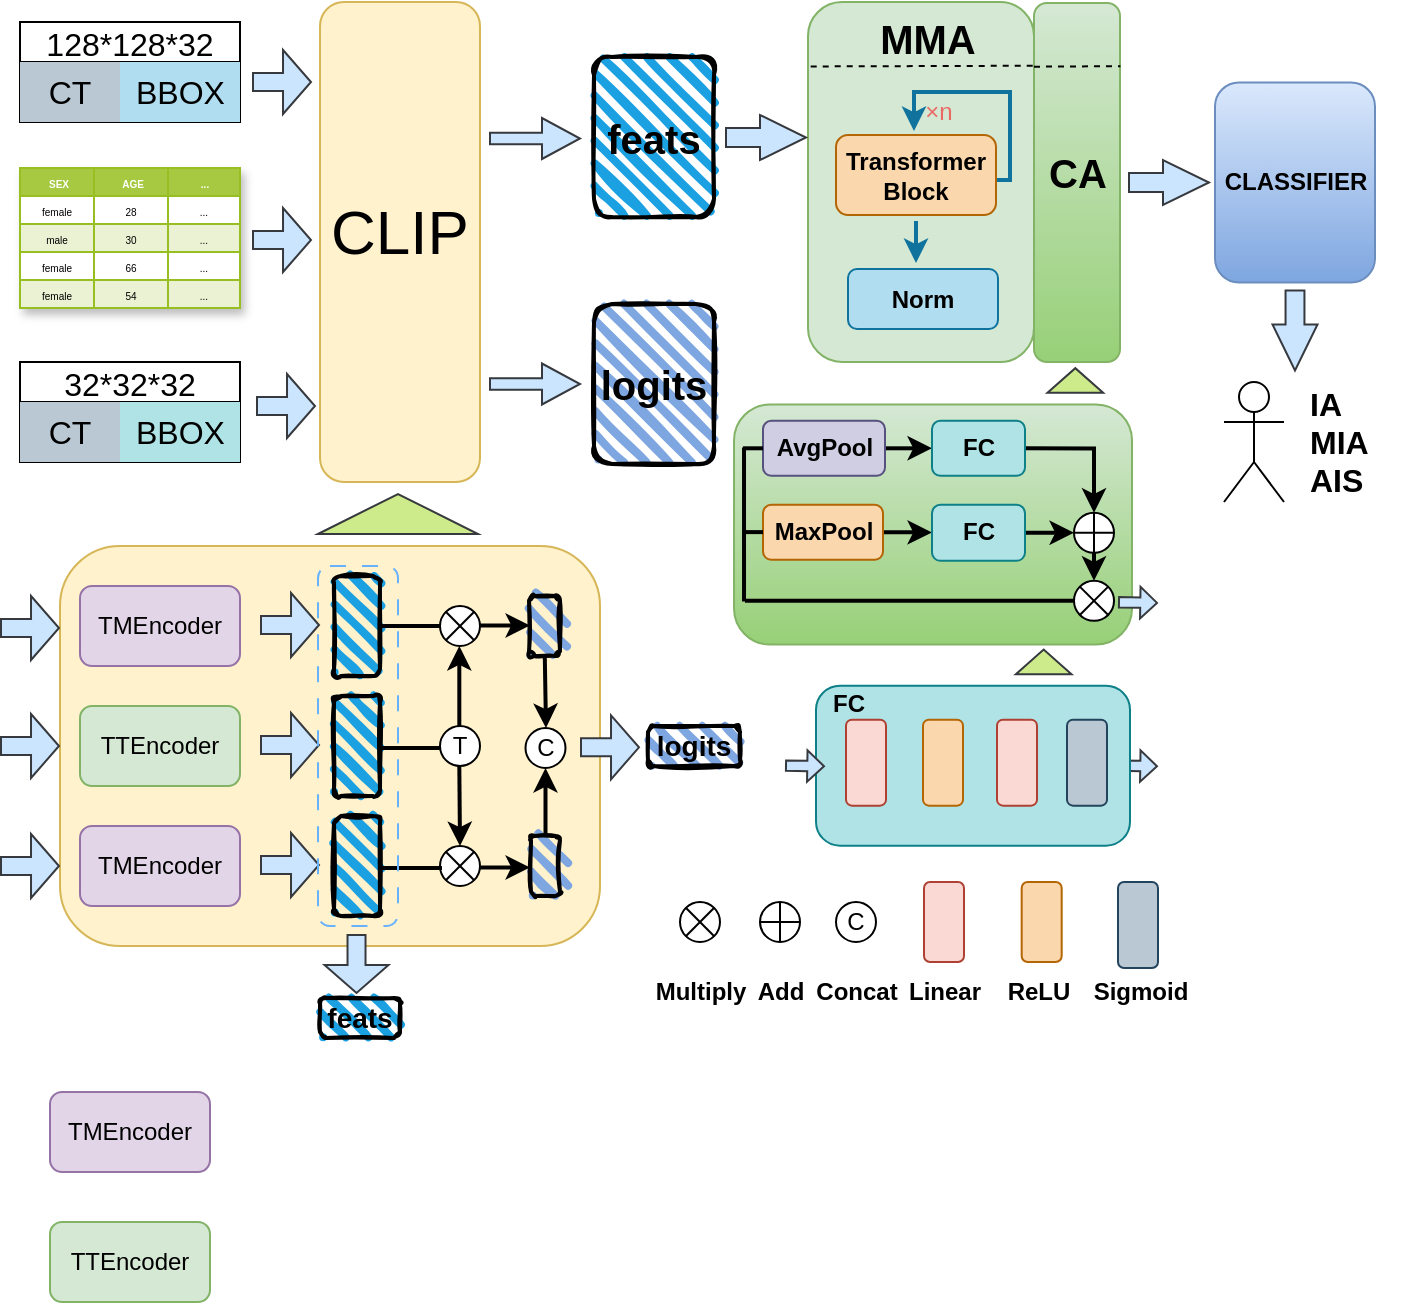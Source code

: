 <mxfile version="24.7.10">
  <diagram name="第 1 页" id="8vXSN7fhM1UmKQHkLlOZ">
    <mxGraphModel dx="1060" dy="620" grid="1" gridSize="10" guides="1" tooltips="1" connect="1" arrows="1" fold="1" page="1" pageScale="1" pageWidth="827" pageHeight="1169" background="#ffffff" math="0" shadow="0">
      <root>
        <mxCell id="0" />
        <mxCell id="1" parent="0" />
        <mxCell id="Z1PE1oh3Be7AtQPSp_Xx-63" value="" style="triangle;whiteSpace=wrap;html=1;rotation=-90;fillColor=#cdeb8b;strokeColor=#36393d;" parent="1" vertex="1">
          <mxGeometry x="199" y="236" width="20" height="80" as="geometry" />
        </mxCell>
        <mxCell id="zlSz_uugL3Uza5nhExxS-39" value="" style="group" vertex="1" connectable="0" parent="1">
          <mxGeometry x="10" y="292" width="390" height="260.5" as="geometry" />
        </mxCell>
        <mxCell id="zlSz_uugL3Uza5nhExxS-35" value="" style="group" vertex="1" connectable="0" parent="zlSz_uugL3Uza5nhExxS-39">
          <mxGeometry width="320" height="224" as="geometry" />
        </mxCell>
        <mxCell id="Z1PE1oh3Be7AtQPSp_Xx-65" value="" style="rounded=1;whiteSpace=wrap;html=1;fillColor=#fff2cc;strokeColor=#d6b656;movable=1;resizable=1;rotatable=1;deletable=1;editable=1;locked=0;connectable=1;" parent="zlSz_uugL3Uza5nhExxS-35" vertex="1">
          <mxGeometry x="30" width="270" height="200" as="geometry" />
        </mxCell>
        <mxCell id="Z1PE1oh3Be7AtQPSp_Xx-67" value="" style="endArrow=classic;html=1;rounded=0;labelBackgroundColor=default;shape=flexArrow;endWidth=22;endSize=4.33;width=9;fillColor=#cce5ff;strokeColor=#36393d;" parent="zlSz_uugL3Uza5nhExxS-35" edge="1">
          <mxGeometry width="50" height="50" relative="1" as="geometry">
            <mxPoint y="41" as="sourcePoint" />
            <mxPoint x="30" y="41" as="targetPoint" />
          </mxGeometry>
        </mxCell>
        <mxCell id="Z1PE1oh3Be7AtQPSp_Xx-68" value="" style="endArrow=classic;html=1;rounded=0;labelBackgroundColor=default;shape=flexArrow;endWidth=22;endSize=4.33;width=9;fillColor=#cce5ff;strokeColor=#36393d;" parent="zlSz_uugL3Uza5nhExxS-35" edge="1">
          <mxGeometry width="50" height="50" relative="1" as="geometry">
            <mxPoint y="100" as="sourcePoint" />
            <mxPoint x="30" y="100" as="targetPoint" />
          </mxGeometry>
        </mxCell>
        <mxCell id="Z1PE1oh3Be7AtQPSp_Xx-69" value="" style="endArrow=classic;html=1;rounded=0;labelBackgroundColor=default;shape=flexArrow;endWidth=22;endSize=4.33;width=9;fillColor=#cce5ff;strokeColor=#36393d;" parent="zlSz_uugL3Uza5nhExxS-35" edge="1">
          <mxGeometry width="50" height="50" relative="1" as="geometry">
            <mxPoint y="160" as="sourcePoint" />
            <mxPoint x="30" y="160" as="targetPoint" />
          </mxGeometry>
        </mxCell>
        <mxCell id="zlSz_uugL3Uza5nhExxS-1" value="TMEncoder" style="rounded=1;whiteSpace=wrap;html=1;fillColor=#e1d5e7;strokeColor=#9673a6;" vertex="1" parent="zlSz_uugL3Uza5nhExxS-35">
          <mxGeometry x="40" y="20" width="80" height="40" as="geometry" />
        </mxCell>
        <mxCell id="zlSz_uugL3Uza5nhExxS-2" value="TMEncoder" style="rounded=1;whiteSpace=wrap;html=1;fillColor=#e1d5e7;strokeColor=#9673a6;" vertex="1" parent="zlSz_uugL3Uza5nhExxS-35">
          <mxGeometry x="40" y="140" width="80" height="40" as="geometry" />
        </mxCell>
        <mxCell id="zlSz_uugL3Uza5nhExxS-3" value="TTEncoder" style="rounded=1;whiteSpace=wrap;html=1;fillColor=#d5e8d4;strokeColor=#82b366;" vertex="1" parent="zlSz_uugL3Uza5nhExxS-35">
          <mxGeometry x="40" y="80" width="80" height="40" as="geometry" />
        </mxCell>
        <mxCell id="zlSz_uugL3Uza5nhExxS-6" value="" style="endArrow=classic;html=1;rounded=0;labelBackgroundColor=default;shape=flexArrow;endWidth=22;endSize=4.33;width=9;fillColor=#cce5ff;strokeColor=#36393d;" edge="1" parent="zlSz_uugL3Uza5nhExxS-35">
          <mxGeometry width="50" height="50" relative="1" as="geometry">
            <mxPoint x="130" y="39.5" as="sourcePoint" />
            <mxPoint x="160" y="39.5" as="targetPoint" />
          </mxGeometry>
        </mxCell>
        <mxCell id="zlSz_uugL3Uza5nhExxS-7" value="" style="endArrow=classic;html=1;rounded=0;labelBackgroundColor=default;shape=flexArrow;endWidth=22;endSize=4.33;width=9;fillColor=#cce5ff;strokeColor=#36393d;" edge="1" parent="zlSz_uugL3Uza5nhExxS-35">
          <mxGeometry width="50" height="50" relative="1" as="geometry">
            <mxPoint x="130" y="99.5" as="sourcePoint" />
            <mxPoint x="160" y="99.5" as="targetPoint" />
          </mxGeometry>
        </mxCell>
        <mxCell id="zlSz_uugL3Uza5nhExxS-9" value="" style="endArrow=classic;html=1;rounded=0;labelBackgroundColor=default;shape=flexArrow;endWidth=22;endSize=4.33;width=9;fillColor=#cce5ff;strokeColor=#36393d;" edge="1" parent="zlSz_uugL3Uza5nhExxS-35">
          <mxGeometry width="50" height="50" relative="1" as="geometry">
            <mxPoint x="130" y="159.5" as="sourcePoint" />
            <mxPoint x="160" y="159.5" as="targetPoint" />
          </mxGeometry>
        </mxCell>
        <mxCell id="zlSz_uugL3Uza5nhExxS-10" value="" style="rounded=1;whiteSpace=wrap;html=1;strokeWidth=2;fillWeight=4;hachureGap=8;hachureAngle=45;fillColor=#1ba1e2;sketch=1;" vertex="1" parent="zlSz_uugL3Uza5nhExxS-35">
          <mxGeometry x="167" y="15" width="23" height="50" as="geometry" />
        </mxCell>
        <mxCell id="zlSz_uugL3Uza5nhExxS-11" value="" style="rounded=1;whiteSpace=wrap;html=1;strokeWidth=2;fillWeight=4;hachureGap=8;hachureAngle=45;fillColor=#1ba1e2;sketch=1;" vertex="1" parent="zlSz_uugL3Uza5nhExxS-35">
          <mxGeometry x="167" y="135" width="23" height="50" as="geometry" />
        </mxCell>
        <mxCell id="zlSz_uugL3Uza5nhExxS-12" value="" style="rounded=1;whiteSpace=wrap;html=1;strokeWidth=2;fillWeight=4;hachureGap=8;hachureAngle=45;fillColor=#1ba1e2;sketch=1;" vertex="1" parent="zlSz_uugL3Uza5nhExxS-35">
          <mxGeometry x="167" y="75" width="23" height="50" as="geometry" />
        </mxCell>
        <mxCell id="zlSz_uugL3Uza5nhExxS-14" value="" style="shape=sumEllipse;perimeter=ellipsePerimeter;whiteSpace=wrap;html=1;backgroundOutline=1;" vertex="1" parent="zlSz_uugL3Uza5nhExxS-35">
          <mxGeometry x="220" y="30" width="20" height="20" as="geometry" />
        </mxCell>
        <mxCell id="zlSz_uugL3Uza5nhExxS-15" value="" style="shape=sumEllipse;perimeter=ellipsePerimeter;whiteSpace=wrap;html=1;backgroundOutline=1;" vertex="1" parent="zlSz_uugL3Uza5nhExxS-35">
          <mxGeometry x="220" y="150" width="20" height="20" as="geometry" />
        </mxCell>
        <mxCell id="zlSz_uugL3Uza5nhExxS-17" value="T" style="ellipse;whiteSpace=wrap;html=1;aspect=fixed;movable=0;resizable=0;rotatable=0;deletable=0;editable=0;locked=1;connectable=0;" vertex="1" parent="zlSz_uugL3Uza5nhExxS-35">
          <mxGeometry x="220" y="90" width="20" height="20" as="geometry" />
        </mxCell>
        <mxCell id="zlSz_uugL3Uza5nhExxS-18" value="" style="line;strokeWidth=2;html=1;" vertex="1" parent="zlSz_uugL3Uza5nhExxS-35">
          <mxGeometry x="190" y="35" width="30" height="10" as="geometry" />
        </mxCell>
        <mxCell id="zlSz_uugL3Uza5nhExxS-19" value="" style="line;strokeWidth=2;html=1;" vertex="1" parent="zlSz_uugL3Uza5nhExxS-35">
          <mxGeometry x="191" y="96" width="29" height="10" as="geometry" />
        </mxCell>
        <mxCell id="zlSz_uugL3Uza5nhExxS-20" value="" style="line;strokeWidth=2;html=1;" vertex="1" parent="zlSz_uugL3Uza5nhExxS-35">
          <mxGeometry x="191" y="156" width="30" height="10" as="geometry" />
        </mxCell>
        <mxCell id="zlSz_uugL3Uza5nhExxS-21" value="" style="endArrow=classic;html=1;rounded=0;strokeWidth=2;" edge="1" parent="zlSz_uugL3Uza5nhExxS-35">
          <mxGeometry width="50" height="50" relative="1" as="geometry">
            <mxPoint x="229.66" y="90" as="sourcePoint" />
            <mxPoint x="229.66" y="50" as="targetPoint" />
          </mxGeometry>
        </mxCell>
        <mxCell id="zlSz_uugL3Uza5nhExxS-22" value="" style="endArrow=classic;html=1;rounded=0;strokeWidth=2;" edge="1" parent="zlSz_uugL3Uza5nhExxS-35">
          <mxGeometry width="50" height="50" relative="1" as="geometry">
            <mxPoint x="229.66" y="110" as="sourcePoint" />
            <mxPoint x="230" y="150" as="targetPoint" />
          </mxGeometry>
        </mxCell>
        <mxCell id="zlSz_uugL3Uza5nhExxS-23" value="" style="endArrow=classic;html=1;rounded=0;strokeWidth=2;" edge="1" parent="zlSz_uugL3Uza5nhExxS-35">
          <mxGeometry width="50" height="50" relative="1" as="geometry">
            <mxPoint x="240" y="160.71" as="sourcePoint" />
            <mxPoint x="265" y="160.71" as="targetPoint" />
          </mxGeometry>
        </mxCell>
        <mxCell id="zlSz_uugL3Uza5nhExxS-24" value="" style="endArrow=classic;html=1;rounded=0;strokeWidth=2;" edge="1" parent="zlSz_uugL3Uza5nhExxS-35">
          <mxGeometry width="50" height="50" relative="1" as="geometry">
            <mxPoint x="240" y="39.71" as="sourcePoint" />
            <mxPoint x="265" y="39.71" as="targetPoint" />
          </mxGeometry>
        </mxCell>
        <mxCell id="zlSz_uugL3Uza5nhExxS-26" value="" style="rounded=1;whiteSpace=wrap;html=1;strokeWidth=2;fillWeight=4;hachureGap=8;hachureAngle=45;fillColor=#7EA6E0;sketch=1;" vertex="1" parent="zlSz_uugL3Uza5nhExxS-35">
          <mxGeometry x="264.5" y="25" width="15.5" height="30" as="geometry" />
        </mxCell>
        <mxCell id="zlSz_uugL3Uza5nhExxS-27" value="" style="rounded=1;whiteSpace=wrap;html=1;strokeWidth=2;fillWeight=4;hachureGap=8;hachureAngle=45;fillColor=#7EA6E0;sketch=1;" vertex="1" parent="zlSz_uugL3Uza5nhExxS-35">
          <mxGeometry x="265.5" y="145" width="14.5" height="30" as="geometry" />
        </mxCell>
        <mxCell id="zlSz_uugL3Uza5nhExxS-28" value="C" style="ellipse;whiteSpace=wrap;html=1;aspect=fixed;" vertex="1" parent="zlSz_uugL3Uza5nhExxS-35">
          <mxGeometry x="262.75" y="91" width="20" height="20" as="geometry" />
        </mxCell>
        <mxCell id="zlSz_uugL3Uza5nhExxS-29" value="" style="endArrow=classic;html=1;rounded=0;strokeWidth=2;" edge="1" parent="zlSz_uugL3Uza5nhExxS-35">
          <mxGeometry width="50" height="50" relative="1" as="geometry">
            <mxPoint x="272.41" y="56" as="sourcePoint" />
            <mxPoint x="273" y="91" as="targetPoint" />
          </mxGeometry>
        </mxCell>
        <mxCell id="zlSz_uugL3Uza5nhExxS-30" value="" style="endArrow=classic;html=1;rounded=0;strokeWidth=2;entryX=0.5;entryY=1;entryDx=0;entryDy=0;exitX=0.5;exitY=0;exitDx=0;exitDy=0;" edge="1" parent="zlSz_uugL3Uza5nhExxS-35" source="zlSz_uugL3Uza5nhExxS-27" target="zlSz_uugL3Uza5nhExxS-28">
          <mxGeometry width="50" height="50" relative="1" as="geometry">
            <mxPoint x="265.5" y="125" as="sourcePoint" />
            <mxPoint x="295.5" y="140" as="targetPoint" />
          </mxGeometry>
        </mxCell>
        <mxCell id="zlSz_uugL3Uza5nhExxS-32" value="" style="endArrow=classic;html=1;rounded=0;labelBackgroundColor=default;shape=flexArrow;endWidth=22;endSize=4.33;width=9;fillColor=#cce5ff;strokeColor=#36393d;" edge="1" parent="zlSz_uugL3Uza5nhExxS-35">
          <mxGeometry width="50" height="50" relative="1" as="geometry">
            <mxPoint x="290" y="100.66" as="sourcePoint" />
            <mxPoint x="320" y="100.66" as="targetPoint" />
          </mxGeometry>
        </mxCell>
        <mxCell id="zlSz_uugL3Uza5nhExxS-33" value="" style="rounded=1;whiteSpace=wrap;html=1;fillColor=none;dashed=1;dashPattern=8 8;strokeColor=#66B2FF;" vertex="1" parent="zlSz_uugL3Uza5nhExxS-35">
          <mxGeometry x="159" y="10" width="40" height="180" as="geometry" />
        </mxCell>
        <mxCell id="zlSz_uugL3Uza5nhExxS-34" value="" style="endArrow=classic;html=1;rounded=0;labelBackgroundColor=default;shape=flexArrow;endWidth=22;endSize=4.33;width=9;fillColor=#cce5ff;strokeColor=#36393d;" edge="1" parent="zlSz_uugL3Uza5nhExxS-35">
          <mxGeometry width="50" height="50" relative="1" as="geometry">
            <mxPoint x="178.26" y="194" as="sourcePoint" />
            <mxPoint x="178.26" y="224" as="targetPoint" />
          </mxGeometry>
        </mxCell>
        <mxCell id="zlSz_uugL3Uza5nhExxS-37" value="&lt;font size=&quot;1&quot; style=&quot;&quot;&gt;&lt;b style=&quot;font-size: 14px;&quot;&gt;feats&lt;/b&gt;&lt;/font&gt;" style="rounded=1;whiteSpace=wrap;html=1;strokeWidth=2;fillWeight=4;hachureGap=8;hachureAngle=45;fillColor=#1ba1e2;sketch=1;" vertex="1" parent="zlSz_uugL3Uza5nhExxS-39">
          <mxGeometry x="160" y="226" width="40" height="20" as="geometry" />
        </mxCell>
        <mxCell id="zlSz_uugL3Uza5nhExxS-38" value="&lt;font size=&quot;1&quot; style=&quot;&quot;&gt;&lt;b style=&quot;font-size: 14px;&quot;&gt;logits&lt;/b&gt;&lt;/font&gt;" style="rounded=1;whiteSpace=wrap;html=1;strokeWidth=2;fillWeight=4;hachureGap=8;hachureAngle=45;fillColor=#7EA6E0;sketch=1;" vertex="1" parent="zlSz_uugL3Uza5nhExxS-39">
          <mxGeometry x="324" y="90" width="46" height="20" as="geometry" />
        </mxCell>
        <mxCell id="zlSz_uugL3Uza5nhExxS-128" value="" style="shape=sumEllipse;perimeter=ellipsePerimeter;whiteSpace=wrap;html=1;backgroundOutline=1;" vertex="1" parent="zlSz_uugL3Uza5nhExxS-39">
          <mxGeometry x="340" y="178" width="20" height="20" as="geometry" />
        </mxCell>
        <mxCell id="zlSz_uugL3Uza5nhExxS-129" value="" style="shape=orEllipse;perimeter=ellipsePerimeter;whiteSpace=wrap;html=1;backgroundOutline=1;" vertex="1" parent="zlSz_uugL3Uza5nhExxS-39">
          <mxGeometry x="380" y="178" width="20" height="20" as="geometry" />
        </mxCell>
        <mxCell id="zlSz_uugL3Uza5nhExxS-133" value="Multiply" style="text;html=1;align=center;verticalAlign=middle;resizable=0;points=[];autosize=1;strokeColor=none;fillColor=none;fontStyle=1" vertex="1" parent="zlSz_uugL3Uza5nhExxS-39">
          <mxGeometry x="320" y="208" width="60" height="30" as="geometry" />
        </mxCell>
        <mxCell id="Z1PE1oh3Be7AtQPSp_Xx-10" value="128*128*32" style="shape=table;startSize=20;container=1;collapsible=0;childLayout=tableLayout;fixedRows=1;rowLines=0;fontStyle=0;strokeColor=default;fontSize=16;" parent="1" vertex="1">
          <mxGeometry x="20" y="30" width="110" height="50" as="geometry" />
        </mxCell>
        <mxCell id="Z1PE1oh3Be7AtQPSp_Xx-14" value="" style="shape=tableRow;horizontal=0;startSize=0;swimlaneHead=0;swimlaneBody=0;top=0;left=0;bottom=0;right=0;collapsible=0;dropTarget=0;fillColor=none;points=[[0,0.5],[1,0.5]];portConstraint=eastwest;strokeColor=inherit;fontSize=16;" parent="Z1PE1oh3Be7AtQPSp_Xx-10" vertex="1">
          <mxGeometry y="20" width="110" height="30" as="geometry" />
        </mxCell>
        <mxCell id="Z1PE1oh3Be7AtQPSp_Xx-15" value="CT" style="shape=partialRectangle;html=1;whiteSpace=wrap;connectable=0;fillColor=#bac8d3;top=0;left=0;bottom=0;right=0;overflow=hidden;strokeColor=#23445d;fontSize=16;" parent="Z1PE1oh3Be7AtQPSp_Xx-14" vertex="1">
          <mxGeometry width="50" height="30" as="geometry">
            <mxRectangle width="50" height="30" as="alternateBounds" />
          </mxGeometry>
        </mxCell>
        <mxCell id="Z1PE1oh3Be7AtQPSp_Xx-16" value="BBOX" style="shape=partialRectangle;html=1;whiteSpace=wrap;connectable=0;fillColor=#b1ddf0;top=0;left=0;bottom=0;right=0;align=left;spacingLeft=6;overflow=hidden;strokeColor=#10739e;fontSize=16;" parent="Z1PE1oh3Be7AtQPSp_Xx-14" vertex="1">
          <mxGeometry x="50" width="60" height="30" as="geometry">
            <mxRectangle width="60" height="30" as="alternateBounds" />
          </mxGeometry>
        </mxCell>
        <mxCell id="Z1PE1oh3Be7AtQPSp_Xx-20" value="32*32*32" style="shape=table;startSize=20;container=1;collapsible=0;childLayout=tableLayout;fixedRows=1;rowLines=0;fontStyle=0;strokeColor=default;fontSize=16;" parent="1" vertex="1">
          <mxGeometry x="20" y="200" width="110" height="50" as="geometry" />
        </mxCell>
        <mxCell id="Z1PE1oh3Be7AtQPSp_Xx-21" value="" style="shape=tableRow;horizontal=0;startSize=0;swimlaneHead=0;swimlaneBody=0;top=0;left=0;bottom=0;right=0;collapsible=0;dropTarget=0;fillColor=none;points=[[0,0.5],[1,0.5]];portConstraint=eastwest;strokeColor=inherit;fontSize=16;" parent="Z1PE1oh3Be7AtQPSp_Xx-20" vertex="1">
          <mxGeometry y="20" width="110" height="30" as="geometry" />
        </mxCell>
        <mxCell id="Z1PE1oh3Be7AtQPSp_Xx-22" value="CT" style="shape=partialRectangle;html=1;whiteSpace=wrap;connectable=0;fillColor=#bac8d3;top=0;left=0;bottom=0;right=0;overflow=hidden;strokeColor=#23445d;fontSize=16;" parent="Z1PE1oh3Be7AtQPSp_Xx-21" vertex="1">
          <mxGeometry width="50" height="30" as="geometry">
            <mxRectangle width="50" height="30" as="alternateBounds" />
          </mxGeometry>
        </mxCell>
        <mxCell id="Z1PE1oh3Be7AtQPSp_Xx-23" value="BBOX" style="shape=partialRectangle;html=1;whiteSpace=wrap;connectable=0;fillColor=#b0e3e6;top=0;left=0;bottom=0;right=0;align=left;spacingLeft=6;overflow=hidden;strokeColor=#0e8088;fontSize=16;" parent="Z1PE1oh3Be7AtQPSp_Xx-21" vertex="1">
          <mxGeometry x="50" width="60" height="30" as="geometry">
            <mxRectangle width="60" height="30" as="alternateBounds" />
          </mxGeometry>
        </mxCell>
        <mxCell id="Z1PE1oh3Be7AtQPSp_Xx-24" value="Assets" style="childLayout=tableLayout;recursiveResize=0;strokeColor=#98bf21;fillColor=#A7C942;shadow=1;fontSize=5;" parent="1" vertex="1">
          <mxGeometry x="20" y="103" width="110" height="70" as="geometry" />
        </mxCell>
        <mxCell id="Z1PE1oh3Be7AtQPSp_Xx-25" style="shape=tableRow;horizontal=0;startSize=0;swimlaneHead=0;swimlaneBody=0;top=0;left=0;bottom=0;right=0;dropTarget=0;collapsible=0;recursiveResize=0;expand=0;fontStyle=0;strokeColor=inherit;fillColor=#ffffff;fontSize=5;" parent="Z1PE1oh3Be7AtQPSp_Xx-24" vertex="1">
          <mxGeometry width="110" height="14" as="geometry" />
        </mxCell>
        <mxCell id="Z1PE1oh3Be7AtQPSp_Xx-26" value="SEX" style="connectable=0;recursiveResize=0;strokeColor=inherit;fillColor=#A7C942;align=center;fontStyle=1;fontColor=#FFFFFF;html=1;fontSize=5;" parent="Z1PE1oh3Be7AtQPSp_Xx-25" vertex="1">
          <mxGeometry width="37" height="14" as="geometry">
            <mxRectangle width="37" height="14" as="alternateBounds" />
          </mxGeometry>
        </mxCell>
        <mxCell id="Z1PE1oh3Be7AtQPSp_Xx-27" value="AGE" style="connectable=0;recursiveResize=0;strokeColor=inherit;fillColor=#A7C942;align=center;fontStyle=1;fontColor=#FFFFFF;html=1;fontSize=5;" parent="Z1PE1oh3Be7AtQPSp_Xx-25" vertex="1">
          <mxGeometry x="37" width="37" height="14" as="geometry">
            <mxRectangle width="37" height="14" as="alternateBounds" />
          </mxGeometry>
        </mxCell>
        <mxCell id="Z1PE1oh3Be7AtQPSp_Xx-28" value="..." style="connectable=0;recursiveResize=0;strokeColor=inherit;fillColor=#A7C942;align=center;fontStyle=1;fontColor=#FFFFFF;html=1;fontSize=5;" parent="Z1PE1oh3Be7AtQPSp_Xx-25" vertex="1">
          <mxGeometry x="74" width="36" height="14" as="geometry">
            <mxRectangle width="36" height="14" as="alternateBounds" />
          </mxGeometry>
        </mxCell>
        <mxCell id="Z1PE1oh3Be7AtQPSp_Xx-29" value="" style="shape=tableRow;horizontal=0;startSize=0;swimlaneHead=0;swimlaneBody=0;top=0;left=0;bottom=0;right=0;dropTarget=0;collapsible=0;recursiveResize=0;expand=0;fontStyle=0;strokeColor=inherit;fillColor=#ffffff;fontSize=5;" parent="Z1PE1oh3Be7AtQPSp_Xx-24" vertex="1">
          <mxGeometry y="14" width="110" height="14" as="geometry" />
        </mxCell>
        <mxCell id="Z1PE1oh3Be7AtQPSp_Xx-30" value="female" style="connectable=0;recursiveResize=0;strokeColor=inherit;fillColor=inherit;align=center;whiteSpace=wrap;html=1;fontSize=5;" parent="Z1PE1oh3Be7AtQPSp_Xx-29" vertex="1">
          <mxGeometry width="37" height="14" as="geometry">
            <mxRectangle width="37" height="14" as="alternateBounds" />
          </mxGeometry>
        </mxCell>
        <mxCell id="Z1PE1oh3Be7AtQPSp_Xx-31" value="28" style="connectable=0;recursiveResize=0;strokeColor=inherit;fillColor=inherit;align=center;whiteSpace=wrap;html=1;fontSize=5;" parent="Z1PE1oh3Be7AtQPSp_Xx-29" vertex="1">
          <mxGeometry x="37" width="37" height="14" as="geometry">
            <mxRectangle width="37" height="14" as="alternateBounds" />
          </mxGeometry>
        </mxCell>
        <mxCell id="Z1PE1oh3Be7AtQPSp_Xx-32" value="..." style="connectable=0;recursiveResize=0;strokeColor=inherit;fillColor=inherit;align=center;whiteSpace=wrap;html=1;fontSize=5;" parent="Z1PE1oh3Be7AtQPSp_Xx-29" vertex="1">
          <mxGeometry x="74" width="36" height="14" as="geometry">
            <mxRectangle width="36" height="14" as="alternateBounds" />
          </mxGeometry>
        </mxCell>
        <mxCell id="Z1PE1oh3Be7AtQPSp_Xx-33" value="" style="shape=tableRow;horizontal=0;startSize=0;swimlaneHead=0;swimlaneBody=0;top=0;left=0;bottom=0;right=0;dropTarget=0;collapsible=0;recursiveResize=0;expand=0;fontStyle=1;strokeColor=inherit;fillColor=#EAF2D3;fontSize=5;" parent="Z1PE1oh3Be7AtQPSp_Xx-24" vertex="1">
          <mxGeometry y="28" width="110" height="14" as="geometry" />
        </mxCell>
        <mxCell id="Z1PE1oh3Be7AtQPSp_Xx-34" value="male" style="connectable=0;recursiveResize=0;strokeColor=inherit;fillColor=inherit;whiteSpace=wrap;html=1;fontSize=5;" parent="Z1PE1oh3Be7AtQPSp_Xx-33" vertex="1">
          <mxGeometry width="37" height="14" as="geometry">
            <mxRectangle width="37" height="14" as="alternateBounds" />
          </mxGeometry>
        </mxCell>
        <mxCell id="Z1PE1oh3Be7AtQPSp_Xx-35" value="30" style="connectable=0;recursiveResize=0;strokeColor=inherit;fillColor=inherit;whiteSpace=wrap;html=1;fontSize=5;" parent="Z1PE1oh3Be7AtQPSp_Xx-33" vertex="1">
          <mxGeometry x="37" width="37" height="14" as="geometry">
            <mxRectangle width="37" height="14" as="alternateBounds" />
          </mxGeometry>
        </mxCell>
        <mxCell id="Z1PE1oh3Be7AtQPSp_Xx-36" value="..." style="connectable=0;recursiveResize=0;strokeColor=inherit;fillColor=inherit;whiteSpace=wrap;html=1;fontSize=5;" parent="Z1PE1oh3Be7AtQPSp_Xx-33" vertex="1">
          <mxGeometry x="74" width="36" height="14" as="geometry">
            <mxRectangle width="36" height="14" as="alternateBounds" />
          </mxGeometry>
        </mxCell>
        <mxCell id="Z1PE1oh3Be7AtQPSp_Xx-37" value="" style="shape=tableRow;horizontal=0;startSize=0;swimlaneHead=0;swimlaneBody=0;top=0;left=0;bottom=0;right=0;dropTarget=0;collapsible=0;recursiveResize=0;expand=0;fontStyle=0;strokeColor=inherit;fillColor=#ffffff;fontSize=5;" parent="Z1PE1oh3Be7AtQPSp_Xx-24" vertex="1">
          <mxGeometry y="42" width="110" height="14" as="geometry" />
        </mxCell>
        <mxCell id="Z1PE1oh3Be7AtQPSp_Xx-38" value="female" style="connectable=0;recursiveResize=0;strokeColor=inherit;fillColor=inherit;fontStyle=0;align=center;whiteSpace=wrap;html=1;fontSize=5;" parent="Z1PE1oh3Be7AtQPSp_Xx-37" vertex="1">
          <mxGeometry width="37" height="14" as="geometry">
            <mxRectangle width="37" height="14" as="alternateBounds" />
          </mxGeometry>
        </mxCell>
        <mxCell id="Z1PE1oh3Be7AtQPSp_Xx-39" value="66" style="connectable=0;recursiveResize=0;strokeColor=inherit;fillColor=inherit;fontStyle=0;align=center;whiteSpace=wrap;html=1;fontSize=5;" parent="Z1PE1oh3Be7AtQPSp_Xx-37" vertex="1">
          <mxGeometry x="37" width="37" height="14" as="geometry">
            <mxRectangle width="37" height="14" as="alternateBounds" />
          </mxGeometry>
        </mxCell>
        <mxCell id="Z1PE1oh3Be7AtQPSp_Xx-40" value="..." style="connectable=0;recursiveResize=0;strokeColor=inherit;fillColor=inherit;fontStyle=0;align=center;whiteSpace=wrap;html=1;fontSize=5;" parent="Z1PE1oh3Be7AtQPSp_Xx-37" vertex="1">
          <mxGeometry x="74" width="36" height="14" as="geometry">
            <mxRectangle width="36" height="14" as="alternateBounds" />
          </mxGeometry>
        </mxCell>
        <mxCell id="Z1PE1oh3Be7AtQPSp_Xx-41" value="" style="shape=tableRow;horizontal=0;startSize=0;swimlaneHead=0;swimlaneBody=0;top=0;left=0;bottom=0;right=0;dropTarget=0;collapsible=0;recursiveResize=0;expand=0;fontStyle=1;strokeColor=inherit;fillColor=#EAF2D3;fontSize=5;" parent="Z1PE1oh3Be7AtQPSp_Xx-24" vertex="1">
          <mxGeometry y="56" width="110" height="14" as="geometry" />
        </mxCell>
        <mxCell id="Z1PE1oh3Be7AtQPSp_Xx-42" value="female" style="connectable=0;recursiveResize=0;strokeColor=inherit;fillColor=inherit;whiteSpace=wrap;html=1;fontSize=5;" parent="Z1PE1oh3Be7AtQPSp_Xx-41" vertex="1">
          <mxGeometry width="37" height="14" as="geometry">
            <mxRectangle width="37" height="14" as="alternateBounds" />
          </mxGeometry>
        </mxCell>
        <mxCell id="Z1PE1oh3Be7AtQPSp_Xx-43" value="54" style="connectable=0;recursiveResize=0;strokeColor=inherit;fillColor=inherit;whiteSpace=wrap;html=1;fontSize=5;" parent="Z1PE1oh3Be7AtQPSp_Xx-41" vertex="1">
          <mxGeometry x="37" width="37" height="14" as="geometry">
            <mxRectangle width="37" height="14" as="alternateBounds" />
          </mxGeometry>
        </mxCell>
        <mxCell id="Z1PE1oh3Be7AtQPSp_Xx-44" value="..." style="connectable=0;recursiveResize=0;strokeColor=inherit;fillColor=inherit;whiteSpace=wrap;html=1;fontSize=5;" parent="Z1PE1oh3Be7AtQPSp_Xx-41" vertex="1">
          <mxGeometry x="74" width="36" height="14" as="geometry">
            <mxRectangle width="36" height="14" as="alternateBounds" />
          </mxGeometry>
        </mxCell>
        <mxCell id="Z1PE1oh3Be7AtQPSp_Xx-45" value="" style="rounded=1;whiteSpace=wrap;html=1;fillColor=#fff2cc;strokeColor=#d6b656;" parent="1" vertex="1">
          <mxGeometry x="170" y="20" width="80" height="240" as="geometry" />
        </mxCell>
        <mxCell id="Z1PE1oh3Be7AtQPSp_Xx-47" value="" style="endArrow=classic;html=1;rounded=0;labelBackgroundColor=default;shape=flexArrow;endWidth=22;endSize=4.33;width=9;fillColor=#cce5ff;strokeColor=#36393d;" parent="1" edge="1">
          <mxGeometry width="50" height="50" relative="1" as="geometry">
            <mxPoint x="136" y="60" as="sourcePoint" />
            <mxPoint x="166" y="60" as="targetPoint" />
          </mxGeometry>
        </mxCell>
        <mxCell id="Z1PE1oh3Be7AtQPSp_Xx-48" value="" style="endArrow=classic;html=1;rounded=0;labelBackgroundColor=default;shape=flexArrow;fillColor=#cce5ff;endWidth=22;endSize=4.33;width=9;strokeColor=#36393d;" parent="1" edge="1">
          <mxGeometry width="50" height="50" relative="1" as="geometry">
            <mxPoint x="136" y="139" as="sourcePoint" />
            <mxPoint x="166" y="139" as="targetPoint" />
          </mxGeometry>
        </mxCell>
        <mxCell id="Z1PE1oh3Be7AtQPSp_Xx-49" value="" style="endArrow=classic;html=1;rounded=0;labelBackgroundColor=default;shape=flexArrow;fillColor=#cce5ff;endWidth=22;endSize=4.33;width=9;strokeColor=#36393d;" parent="1" edge="1">
          <mxGeometry width="50" height="50" relative="1" as="geometry">
            <mxPoint x="138" y="222" as="sourcePoint" />
            <mxPoint x="168" y="222" as="targetPoint" />
          </mxGeometry>
        </mxCell>
        <mxCell id="Z1PE1oh3Be7AtQPSp_Xx-50" value="C&lt;span style=&quot;background-color: initial; font-size: 31px;&quot;&gt;L&lt;/span&gt;&lt;span style=&quot;background-color: initial; font-size: 31px;&quot;&gt;I&lt;/span&gt;&lt;span style=&quot;background-color: initial; font-size: 31px;&quot;&gt;P&lt;/span&gt;" style="text;strokeColor=none;align=center;fillColor=none;html=1;verticalAlign=middle;rounded=0;textDirection=ltr;fontSize=31;labelPosition=center;verticalLabelPosition=middle;whiteSpace=wrap;horizontal=1;fontStyle=0" parent="1" vertex="1">
          <mxGeometry x="195" y="80" width="30" height="110" as="geometry" />
        </mxCell>
        <mxCell id="Z1PE1oh3Be7AtQPSp_Xx-52" value="&lt;font style=&quot;font-size: 20px;&quot;&gt;&lt;b&gt;feats&lt;/b&gt;&lt;/font&gt;" style="rounded=1;whiteSpace=wrap;html=1;strokeWidth=2;fillWeight=4;hachureGap=8;hachureAngle=45;fillColor=#1ba1e2;sketch=1;" parent="1" vertex="1">
          <mxGeometry x="307" y="47.5" width="60" height="80" as="geometry" />
        </mxCell>
        <mxCell id="Z1PE1oh3Be7AtQPSp_Xx-51" value="" style="html=1;shadow=0;dashed=0;align=center;verticalAlign=middle;shape=mxgraph.arrows2.arrow;dy=0.72;dx=19;notch=0;fillColor=#cce5ff;strokeColor=#36393d;" parent="1" vertex="1">
          <mxGeometry x="255" y="78" width="45" height="20.5" as="geometry" />
        </mxCell>
        <mxCell id="Z1PE1oh3Be7AtQPSp_Xx-53" value="" style="rounded=1;whiteSpace=wrap;html=1;fillColor=#d5e8d4;strokeColor=#82b366;" parent="1" vertex="1">
          <mxGeometry x="414" y="20" width="113" height="180" as="geometry" />
        </mxCell>
        <mxCell id="Z1PE1oh3Be7AtQPSp_Xx-54" value="" style="rounded=1;whiteSpace=wrap;html=1;fillColor=#d5e8d4;strokeColor=#82b366;gradientColor=#97d077;" parent="1" vertex="1">
          <mxGeometry x="527" y="20.5" width="43" height="179.5" as="geometry" />
        </mxCell>
        <mxCell id="Z1PE1oh3Be7AtQPSp_Xx-55" value="" style="html=1;shadow=0;dashed=0;align=center;verticalAlign=middle;shape=mxgraph.arrows2.arrow;dy=0.58;dx=23;notch=0;fillColor=#cce5ff;strokeColor=#36393d;" parent="1" vertex="1">
          <mxGeometry x="373" y="76.5" width="40" height="22.5" as="geometry" />
        </mxCell>
        <mxCell id="Z1PE1oh3Be7AtQPSp_Xx-56" value="MMA" style="text;strokeColor=none;align=center;fillColor=none;html=1;verticalAlign=middle;whiteSpace=wrap;rounded=0;fontSize=20;fontStyle=1" parent="1" vertex="1">
          <mxGeometry x="443.5" y="23.25" width="60" height="30" as="geometry" />
        </mxCell>
        <mxCell id="Z1PE1oh3Be7AtQPSp_Xx-57" value="CA" style="text;strokeColor=none;align=center;fillColor=none;html=1;verticalAlign=middle;whiteSpace=wrap;rounded=0;fontSize=20;fontStyle=1" parent="1" vertex="1">
          <mxGeometry x="518.5" y="90" width="60" height="30" as="geometry" />
        </mxCell>
        <mxCell id="Z1PE1oh3Be7AtQPSp_Xx-59" value="&lt;b&gt;CLASSIFIER&lt;/b&gt;" style="rounded=1;whiteSpace=wrap;html=1;fillColor=#dae8fc;gradientColor=#7ea6e0;strokeColor=#6c8ebf;" parent="1" vertex="1">
          <mxGeometry x="617.5" y="60.25" width="80" height="100" as="geometry" />
        </mxCell>
        <mxCell id="Z1PE1oh3Be7AtQPSp_Xx-60" value="" style="html=1;shadow=0;dashed=0;align=center;verticalAlign=middle;shape=mxgraph.arrows2.arrow;dy=0.58;dx=23;notch=0;fillColor=#cce5ff;strokeColor=#36393d;rotation=90;" parent="1" vertex="1">
          <mxGeometry x="637.5" y="173" width="40" height="22.5" as="geometry" />
        </mxCell>
        <mxCell id="Z1PE1oh3Be7AtQPSp_Xx-70" value="" style="html=1;shadow=0;dashed=0;align=center;verticalAlign=middle;shape=mxgraph.arrows2.arrow;dy=0.72;dx=19;notch=0;fillColor=#cce5ff;strokeColor=#36393d;" parent="1" vertex="1">
          <mxGeometry x="255" y="200.75" width="45" height="20.5" as="geometry" />
        </mxCell>
        <mxCell id="Z1PE1oh3Be7AtQPSp_Xx-72" value="&lt;font style=&quot;font-size: 20px;&quot;&gt;&lt;b&gt;logits&lt;/b&gt;&lt;/font&gt;" style="rounded=1;whiteSpace=wrap;html=1;strokeWidth=2;fillWeight=4;hachureGap=8;hachureAngle=45;fillColor=#7EA6E0;sketch=1;" parent="1" vertex="1">
          <mxGeometry x="307" y="171" width="60" height="80" as="geometry" />
        </mxCell>
        <mxCell id="zlSz_uugL3Uza5nhExxS-59" value="" style="group" vertex="1" connectable="0" parent="1">
          <mxGeometry x="428" y="60" width="110" height="123.5" as="geometry" />
        </mxCell>
        <mxCell id="zlSz_uugL3Uza5nhExxS-49" value="&lt;font color=&quot;#ea6b66&quot;&gt;×n&lt;/font&gt;" style="text;html=1;align=center;verticalAlign=middle;resizable=0;points=[];autosize=1;strokeColor=none;fillColor=none;" vertex="1" parent="zlSz_uugL3Uza5nhExxS-59">
          <mxGeometry x="31" width="40" height="30" as="geometry" />
        </mxCell>
        <mxCell id="zlSz_uugL3Uza5nhExxS-51" value="" style="group" vertex="1" connectable="0" parent="zlSz_uugL3Uza5nhExxS-59">
          <mxGeometry y="23" width="110" height="43.5" as="geometry" />
        </mxCell>
        <mxCell id="zlSz_uugL3Uza5nhExxS-48" style="edgeStyle=orthogonalEdgeStyle;rounded=0;orthogonalLoop=1;jettySize=auto;html=1;strokeWidth=2;curved=0;strokeColor=#10739e;fillColor=#b1ddf0;entryX=0.5;entryY=0;entryDx=0;entryDy=0;exitX=1;exitY=0.5;exitDx=0;exitDy=0;" edge="1" parent="zlSz_uugL3Uza5nhExxS-51">
          <mxGeometry relative="1" as="geometry">
            <mxPoint x="39" y="1.5" as="targetPoint" />
            <mxPoint x="79.0" y="21.5" as="sourcePoint" />
            <Array as="points">
              <mxPoint x="79" y="26" />
              <mxPoint x="87" y="26" />
              <mxPoint x="87" y="-18" />
              <mxPoint x="39" y="-18" />
            </Array>
          </mxGeometry>
        </mxCell>
        <mxCell id="zlSz_uugL3Uza5nhExxS-44" value="&lt;b&gt;Transformer&lt;/b&gt;&lt;div&gt;&lt;b&gt;Block&lt;/b&gt;&lt;/div&gt;" style="rounded=1;whiteSpace=wrap;html=1;fillColor=#fad7ac;strokeColor=#b46504;" vertex="1" parent="zlSz_uugL3Uza5nhExxS-51">
          <mxGeometry y="3.5" width="80" height="40" as="geometry" />
        </mxCell>
        <mxCell id="zlSz_uugL3Uza5nhExxS-52" value="&lt;b&gt;Norm&lt;/b&gt;" style="rounded=1;whiteSpace=wrap;html=1;fillColor=#b1ddf0;strokeColor=#10739e;" vertex="1" parent="zlSz_uugL3Uza5nhExxS-59">
          <mxGeometry x="6" y="93.5" width="75" height="30" as="geometry" />
        </mxCell>
        <mxCell id="zlSz_uugL3Uza5nhExxS-53" value="" style="endArrow=classic;html=1;rounded=0;strokeWidth=2;fillColor=#b1ddf0;strokeColor=#10739e;" edge="1" parent="zlSz_uugL3Uza5nhExxS-59">
          <mxGeometry width="50" height="50" relative="1" as="geometry">
            <mxPoint x="40" y="69.5" as="sourcePoint" />
            <mxPoint x="40" y="90.5" as="targetPoint" />
          </mxGeometry>
        </mxCell>
        <mxCell id="zlSz_uugL3Uza5nhExxS-60" value="" style="endArrow=none;dashed=1;html=1;rounded=0;exitX=0.012;exitY=0.179;exitDx=0;exitDy=0;exitPerimeter=0;entryX=1.008;entryY=0.177;entryDx=0;entryDy=0;entryPerimeter=0;" edge="1" parent="1" source="Z1PE1oh3Be7AtQPSp_Xx-53" target="Z1PE1oh3Be7AtQPSp_Xx-53">
          <mxGeometry width="50" height="50" relative="1" as="geometry">
            <mxPoint x="480" y="100" as="sourcePoint" />
            <mxPoint x="530" y="50" as="targetPoint" />
          </mxGeometry>
        </mxCell>
        <mxCell id="zlSz_uugL3Uza5nhExxS-61" value="" style="endArrow=none;dashed=1;html=1;rounded=0;exitX=0.012;exitY=0.179;exitDx=0;exitDy=0;exitPerimeter=0;entryX=1.005;entryY=0.176;entryDx=0;entryDy=0;entryPerimeter=0;" edge="1" parent="1" target="Z1PE1oh3Be7AtQPSp_Xx-54">
          <mxGeometry width="50" height="50" relative="1" as="geometry">
            <mxPoint x="527" y="52.34" as="sourcePoint" />
            <mxPoint x="640" y="52.34" as="targetPoint" />
          </mxGeometry>
        </mxCell>
        <mxCell id="Z1PE1oh3Be7AtQPSp_Xx-58" value="" style="html=1;shadow=0;dashed=0;align=center;verticalAlign=middle;shape=mxgraph.arrows2.arrow;dy=0.58;dx=23;notch=0;fillColor=#cce5ff;strokeColor=#36393d;" parent="1" vertex="1">
          <mxGeometry x="574.5" y="99" width="40" height="22.5" as="geometry" />
        </mxCell>
        <mxCell id="Z1PE1oh3Be7AtQPSp_Xx-61" value="IA&lt;div&gt;MIA&lt;/div&gt;&lt;div&gt;AIS&lt;/div&gt;" style="text;strokeColor=none;align=left;fillColor=none;html=1;verticalAlign=middle;whiteSpace=wrap;rounded=0;fontSize=16;fontStyle=1" parent="1" vertex="1">
          <mxGeometry x="663" y="210" width="50" height="60" as="geometry" />
        </mxCell>
        <mxCell id="zlSz_uugL3Uza5nhExxS-81" value="" style="endArrow=classic;html=1;rounded=0;labelBackgroundColor=default;shape=flexArrow;fillColor=#cce5ff;endWidth=9.561;endSize=2.452;width=5.185;strokeColor=#36393d;" edge="1" parent="1">
          <mxGeometry width="50" height="50" relative="1" as="geometry">
            <mxPoint x="395" y="277.74" as="sourcePoint" />
            <mxPoint x="415" y="278.06" as="targetPoint" />
          </mxGeometry>
        </mxCell>
        <mxCell id="zlSz_uugL3Uza5nhExxS-95" value="" style="group" vertex="1" connectable="0" parent="1">
          <mxGeometry x="377.01" y="221.25" width="211.99" height="120.0" as="geometry" />
        </mxCell>
        <mxCell id="zlSz_uugL3Uza5nhExxS-64" value="" style="rounded=1;whiteSpace=wrap;html=1;fillColor=#d5e8d4;strokeColor=#82b366;gradientColor=#97d077;" vertex="1" parent="zlSz_uugL3Uza5nhExxS-95">
          <mxGeometry width="199" height="120" as="geometry" />
        </mxCell>
        <mxCell id="zlSz_uugL3Uza5nhExxS-73" style="edgeStyle=orthogonalEdgeStyle;rounded=0;orthogonalLoop=1;jettySize=auto;html=1;exitX=1;exitY=0.5;exitDx=0;exitDy=0;entryX=0;entryY=0.5;entryDx=0;entryDy=0;strokeWidth=2;" edge="1" parent="zlSz_uugL3Uza5nhExxS-95" source="zlSz_uugL3Uza5nhExxS-62" target="zlSz_uugL3Uza5nhExxS-69">
          <mxGeometry relative="1" as="geometry" />
        </mxCell>
        <mxCell id="zlSz_uugL3Uza5nhExxS-62" value="AvgPool" style="rounded=1;whiteSpace=wrap;html=1;fillColor=#d0cee2;strokeColor=#56517e;fontStyle=1" vertex="1" parent="zlSz_uugL3Uza5nhExxS-95">
          <mxGeometry x="14.49" y="8.15" width="61" height="27.5" as="geometry" />
        </mxCell>
        <mxCell id="zlSz_uugL3Uza5nhExxS-71" style="edgeStyle=orthogonalEdgeStyle;rounded=0;orthogonalLoop=1;jettySize=auto;html=1;exitX=1;exitY=0.5;exitDx=0;exitDy=0;entryX=0;entryY=0.5;entryDx=0;entryDy=0;strokeWidth=2;" edge="1" parent="zlSz_uugL3Uza5nhExxS-95" source="zlSz_uugL3Uza5nhExxS-63" target="zlSz_uugL3Uza5nhExxS-70">
          <mxGeometry relative="1" as="geometry" />
        </mxCell>
        <mxCell id="zlSz_uugL3Uza5nhExxS-63" value="MaxPool" style="rounded=1;whiteSpace=wrap;html=1;fillColor=#fad7ac;strokeColor=#b46504;fontStyle=1" vertex="1" parent="zlSz_uugL3Uza5nhExxS-95">
          <mxGeometry x="14.49" y="50.15" width="60" height="27.5" as="geometry" />
        </mxCell>
        <mxCell id="zlSz_uugL3Uza5nhExxS-75" style="edgeStyle=orthogonalEdgeStyle;rounded=0;orthogonalLoop=1;jettySize=auto;html=1;exitX=1;exitY=0.5;exitDx=0;exitDy=0;entryX=0.5;entryY=0;entryDx=0;entryDy=0;strokeWidth=2;" edge="1" parent="zlSz_uugL3Uza5nhExxS-95" source="zlSz_uugL3Uza5nhExxS-69" target="zlSz_uugL3Uza5nhExxS-74">
          <mxGeometry relative="1" as="geometry" />
        </mxCell>
        <mxCell id="zlSz_uugL3Uza5nhExxS-69" value="FC" style="rounded=1;whiteSpace=wrap;html=1;fillColor=#b0e3e6;strokeColor=#0e8088;fontStyle=1" vertex="1" parent="zlSz_uugL3Uza5nhExxS-95">
          <mxGeometry x="98.99" y="8.15" width="46.5" height="27.5" as="geometry" />
        </mxCell>
        <mxCell id="zlSz_uugL3Uza5nhExxS-76" style="edgeStyle=orthogonalEdgeStyle;rounded=0;orthogonalLoop=1;jettySize=auto;html=1;exitX=1;exitY=0.5;exitDx=0;exitDy=0;entryX=0;entryY=0.5;entryDx=0;entryDy=0;strokeWidth=2;" edge="1" parent="zlSz_uugL3Uza5nhExxS-95" source="zlSz_uugL3Uza5nhExxS-70" target="zlSz_uugL3Uza5nhExxS-74">
          <mxGeometry relative="1" as="geometry" />
        </mxCell>
        <mxCell id="zlSz_uugL3Uza5nhExxS-70" value="FC" style="rounded=1;whiteSpace=wrap;html=1;fillColor=#b0e3e6;strokeColor=#0e8088;fontStyle=1" vertex="1" parent="zlSz_uugL3Uza5nhExxS-95">
          <mxGeometry x="98.99" y="50.15" width="46.5" height="28" as="geometry" />
        </mxCell>
        <mxCell id="zlSz_uugL3Uza5nhExxS-78" style="edgeStyle=orthogonalEdgeStyle;rounded=0;orthogonalLoop=1;jettySize=auto;html=1;exitX=0.5;exitY=1;exitDx=0;exitDy=0;entryX=0.5;entryY=0;entryDx=0;entryDy=0;strokeWidth=2;" edge="1" parent="zlSz_uugL3Uza5nhExxS-95" source="zlSz_uugL3Uza5nhExxS-74" target="zlSz_uugL3Uza5nhExxS-77">
          <mxGeometry relative="1" as="geometry" />
        </mxCell>
        <mxCell id="zlSz_uugL3Uza5nhExxS-74" value="" style="shape=orEllipse;perimeter=ellipsePerimeter;whiteSpace=wrap;html=1;backgroundOutline=1;" vertex="1" parent="zlSz_uugL3Uza5nhExxS-95">
          <mxGeometry x="169.99" y="54.15" width="20" height="20" as="geometry" />
        </mxCell>
        <mxCell id="zlSz_uugL3Uza5nhExxS-77" value="" style="shape=sumEllipse;perimeter=ellipsePerimeter;whiteSpace=wrap;html=1;backgroundOutline=1;" vertex="1" parent="zlSz_uugL3Uza5nhExxS-95">
          <mxGeometry x="169.99" y="88.15" width="20" height="20" as="geometry" />
        </mxCell>
        <mxCell id="zlSz_uugL3Uza5nhExxS-80" value="" style="endArrow=classic;html=1;rounded=0;labelBackgroundColor=default;shape=flexArrow;fillColor=#cce5ff;endWidth=9.561;endSize=2.452;width=5.185;strokeColor=#36393d;" edge="1" parent="zlSz_uugL3Uza5nhExxS-95">
          <mxGeometry width="50" height="50" relative="1" as="geometry">
            <mxPoint x="191.99" y="98.89" as="sourcePoint" />
            <mxPoint x="211.99" y="99.21" as="targetPoint" />
          </mxGeometry>
        </mxCell>
        <mxCell id="zlSz_uugL3Uza5nhExxS-84" value="" style="line;strokeWidth=2;html=1;rotation=-90;" vertex="1" parent="zlSz_uugL3Uza5nhExxS-95">
          <mxGeometry x="-33.46" y="55.0" width="76.92" height="10" as="geometry" />
        </mxCell>
        <mxCell id="zlSz_uugL3Uza5nhExxS-85" value="" style="line;strokeWidth=2;html=1;" vertex="1" parent="zlSz_uugL3Uza5nhExxS-95">
          <mxGeometry x="5.49" y="93.15" width="165" height="10" as="geometry" />
        </mxCell>
        <mxCell id="zlSz_uugL3Uza5nhExxS-88" value="" style="line;strokeWidth=2;html=1;" vertex="1" parent="zlSz_uugL3Uza5nhExxS-95">
          <mxGeometry x="4.49" y="16.9" width="10" height="10" as="geometry" />
        </mxCell>
        <mxCell id="zlSz_uugL3Uza5nhExxS-91" value="" style="endArrow=none;html=1;rounded=0;strokeWidth=2;" edge="1" parent="zlSz_uugL3Uza5nhExxS-95">
          <mxGeometry width="50" height="50" relative="1" as="geometry">
            <mxPoint x="4.49" y="63.81" as="sourcePoint" />
            <mxPoint x="14.49" y="63.81" as="targetPoint" />
          </mxGeometry>
        </mxCell>
        <mxCell id="zlSz_uugL3Uza5nhExxS-105" value="" style="group" vertex="1" connectable="0" parent="1">
          <mxGeometry x="402.5" y="361.82" width="186.5" height="80" as="geometry" />
        </mxCell>
        <mxCell id="zlSz_uugL3Uza5nhExxS-104" value="" style="endArrow=classic;html=1;rounded=0;labelBackgroundColor=default;shape=flexArrow;fillColor=#cce5ff;endWidth=9.561;endSize=2.452;width=5.185;strokeColor=#36393d;" edge="1" parent="zlSz_uugL3Uza5nhExxS-105">
          <mxGeometry width="50" height="50" relative="1" as="geometry">
            <mxPoint x="166.5" y="40" as="sourcePoint" />
            <mxPoint x="186.5" y="40.32" as="targetPoint" />
          </mxGeometry>
        </mxCell>
        <mxCell id="zlSz_uugL3Uza5nhExxS-97" value="" style="rounded=1;whiteSpace=wrap;html=1;fillColor=#b0e3e6;strokeColor=#0e8088;" vertex="1" parent="zlSz_uugL3Uza5nhExxS-105">
          <mxGeometry x="15.5" width="157" height="80" as="geometry" />
        </mxCell>
        <mxCell id="zlSz_uugL3Uza5nhExxS-98" value="" style="rounded=1;whiteSpace=wrap;html=1;fillColor=#fad9d5;strokeColor=#ae4132;align=left;" vertex="1" parent="zlSz_uugL3Uza5nhExxS-105">
          <mxGeometry x="30.5" y="17" width="20" height="43" as="geometry" />
        </mxCell>
        <mxCell id="zlSz_uugL3Uza5nhExxS-99" value="" style="rounded=1;whiteSpace=wrap;html=1;fillColor=#fad7ac;strokeColor=#b46504;" vertex="1" parent="zlSz_uugL3Uza5nhExxS-105">
          <mxGeometry x="69" y="17" width="20" height="43" as="geometry" />
        </mxCell>
        <mxCell id="zlSz_uugL3Uza5nhExxS-100" value="" style="rounded=1;whiteSpace=wrap;html=1;fillColor=#fad9d5;strokeColor=#ae4132;" vertex="1" parent="zlSz_uugL3Uza5nhExxS-105">
          <mxGeometry x="106" y="17" width="20" height="43" as="geometry" />
        </mxCell>
        <mxCell id="zlSz_uugL3Uza5nhExxS-101" value="" style="rounded=1;whiteSpace=wrap;html=1;fillColor=#bac8d3;strokeColor=#23445d;" vertex="1" parent="zlSz_uugL3Uza5nhExxS-105">
          <mxGeometry x="141" y="17" width="20" height="43" as="geometry" />
        </mxCell>
        <mxCell id="zlSz_uugL3Uza5nhExxS-126" value="FC" style="text;html=1;align=center;verticalAlign=middle;resizable=0;points=[];autosize=1;strokeColor=none;fillColor=none;fontStyle=1" vertex="1" parent="zlSz_uugL3Uza5nhExxS-105">
          <mxGeometry x="11.5" y="-6" width="40" height="30" as="geometry" />
        </mxCell>
        <mxCell id="zlSz_uugL3Uza5nhExxS-103" value="" style="endArrow=classic;html=1;rounded=0;labelBackgroundColor=default;shape=flexArrow;fillColor=#cce5ff;endWidth=9.561;endSize=2.452;width=5.185;strokeColor=#36393d;" edge="1" parent="zlSz_uugL3Uza5nhExxS-105">
          <mxGeometry width="50" height="50" relative="1" as="geometry">
            <mxPoint y="40" as="sourcePoint" />
            <mxPoint x="20" y="40.32" as="targetPoint" />
          </mxGeometry>
        </mxCell>
        <mxCell id="zlSz_uugL3Uza5nhExxS-125" value="" style="triangle;whiteSpace=wrap;html=1;rotation=-90;fillColor=#cdeb8b;strokeColor=#36393d;" vertex="1" parent="1">
          <mxGeometry x="525.67" y="336" width="12.33" height="27.82" as="geometry" />
        </mxCell>
        <mxCell id="zlSz_uugL3Uza5nhExxS-96" value="" style="triangle;whiteSpace=wrap;html=1;rotation=-90;fillColor=#cdeb8b;strokeColor=#36393d;" vertex="1" parent="1">
          <mxGeometry x="541.49" y="195.33" width="12.33" height="27.82" as="geometry" />
        </mxCell>
        <mxCell id="zlSz_uugL3Uza5nhExxS-127" value="" style="rounded=1;whiteSpace=wrap;html=1;fillColor=#fad9d5;strokeColor=#ae4132;align=left;" vertex="1" parent="1">
          <mxGeometry x="472" y="460" width="20" height="40" as="geometry" />
        </mxCell>
        <mxCell id="zlSz_uugL3Uza5nhExxS-130" value="C" style="ellipse;whiteSpace=wrap;html=1;aspect=fixed;" vertex="1" parent="1">
          <mxGeometry x="428" y="470" width="20" height="20" as="geometry" />
        </mxCell>
        <mxCell id="zlSz_uugL3Uza5nhExxS-131" value="" style="rounded=1;whiteSpace=wrap;html=1;fillColor=#fad7ac;strokeColor=#b46504;" vertex="1" parent="1">
          <mxGeometry x="520.84" y="460" width="20" height="40" as="geometry" />
        </mxCell>
        <mxCell id="zlSz_uugL3Uza5nhExxS-132" value="" style="rounded=1;whiteSpace=wrap;html=1;fillColor=#bac8d3;strokeColor=#23445d;" vertex="1" parent="1">
          <mxGeometry x="569" y="460" width="20" height="43" as="geometry" />
        </mxCell>
        <mxCell id="zlSz_uugL3Uza5nhExxS-135" value="&lt;b&gt;Concat&lt;/b&gt;" style="text;html=1;align=center;verticalAlign=middle;resizable=0;points=[];autosize=1;strokeColor=none;fillColor=none;" vertex="1" parent="1">
          <mxGeometry x="408" y="500" width="60" height="30" as="geometry" />
        </mxCell>
        <mxCell id="zlSz_uugL3Uza5nhExxS-136" value="&lt;b&gt;Linear&lt;/b&gt;" style="text;html=1;align=center;verticalAlign=middle;resizable=0;points=[];autosize=1;strokeColor=none;fillColor=none;" vertex="1" parent="1">
          <mxGeometry x="452" y="500" width="60" height="30" as="geometry" />
        </mxCell>
        <mxCell id="zlSz_uugL3Uza5nhExxS-137" value="&lt;b&gt;Sigmoid&lt;/b&gt;" style="text;html=1;align=center;verticalAlign=middle;resizable=0;points=[];autosize=1;strokeColor=none;fillColor=none;" vertex="1" parent="1">
          <mxGeometry x="544.5" y="500" width="70" height="30" as="geometry" />
        </mxCell>
        <mxCell id="zlSz_uugL3Uza5nhExxS-140" value="&lt;b&gt;ReLU&lt;/b&gt;" style="text;html=1;align=center;verticalAlign=middle;resizable=0;points=[];autosize=1;strokeColor=none;fillColor=none;" vertex="1" parent="1">
          <mxGeometry x="503.5" y="500" width="50" height="30" as="geometry" />
        </mxCell>
        <mxCell id="zlSz_uugL3Uza5nhExxS-134" value="Add" style="text;html=1;align=center;verticalAlign=middle;resizable=0;points=[];autosize=1;strokeColor=none;fillColor=none;fontStyle=1" vertex="1" parent="1">
          <mxGeometry x="380" y="500" width="40" height="30" as="geometry" />
        </mxCell>
        <mxCell id="zlSz_uugL3Uza5nhExxS-144" value="" style="shape=umlActor;verticalLabelPosition=bottom;verticalAlign=top;html=1;outlineConnect=0;fontStyle=0" vertex="1" parent="1">
          <mxGeometry x="622" y="210" width="30" height="60" as="geometry" />
        </mxCell>
        <mxCell id="zlSz_uugL3Uza5nhExxS-147" value="TMEncoder" style="rounded=1;whiteSpace=wrap;html=1;fillColor=#e1d5e7;strokeColor=#9673a6;" vertex="1" parent="1">
          <mxGeometry x="35" y="565" width="80" height="40" as="geometry" />
        </mxCell>
        <mxCell id="zlSz_uugL3Uza5nhExxS-148" value="TTEncoder" style="rounded=1;whiteSpace=wrap;html=1;fillColor=#d5e8d4;strokeColor=#82b366;" vertex="1" parent="1">
          <mxGeometry x="35" y="630" width="80" height="40" as="geometry" />
        </mxCell>
      </root>
    </mxGraphModel>
  </diagram>
</mxfile>
